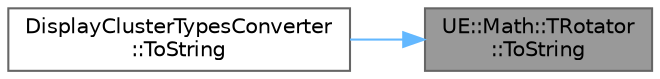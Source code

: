 digraph "UE::Math::TRotator::ToString"
{
 // INTERACTIVE_SVG=YES
 // LATEX_PDF_SIZE
  bgcolor="transparent";
  edge [fontname=Helvetica,fontsize=10,labelfontname=Helvetica,labelfontsize=10];
  node [fontname=Helvetica,fontsize=10,shape=box,height=0.2,width=0.4];
  rankdir="RL";
  Node1 [id="Node000001",label="UE::Math::TRotator\l::ToString",height=0.2,width=0.4,color="gray40", fillcolor="grey60", style="filled", fontcolor="black",tooltip="Get a textual representation of the vector."];
  Node1 -> Node2 [id="edge1_Node000001_Node000002",dir="back",color="steelblue1",style="solid",tooltip=" "];
  Node2 [id="Node000002",label="DisplayClusterTypesConverter\l::ToString",height=0.2,width=0.4,color="grey40", fillcolor="white", style="filled",URL="$d9/dcd/classDisplayClusterTypesConverter.html#a72b2ffdec8621358e37480339f7b5092",tooltip=" "];
}

